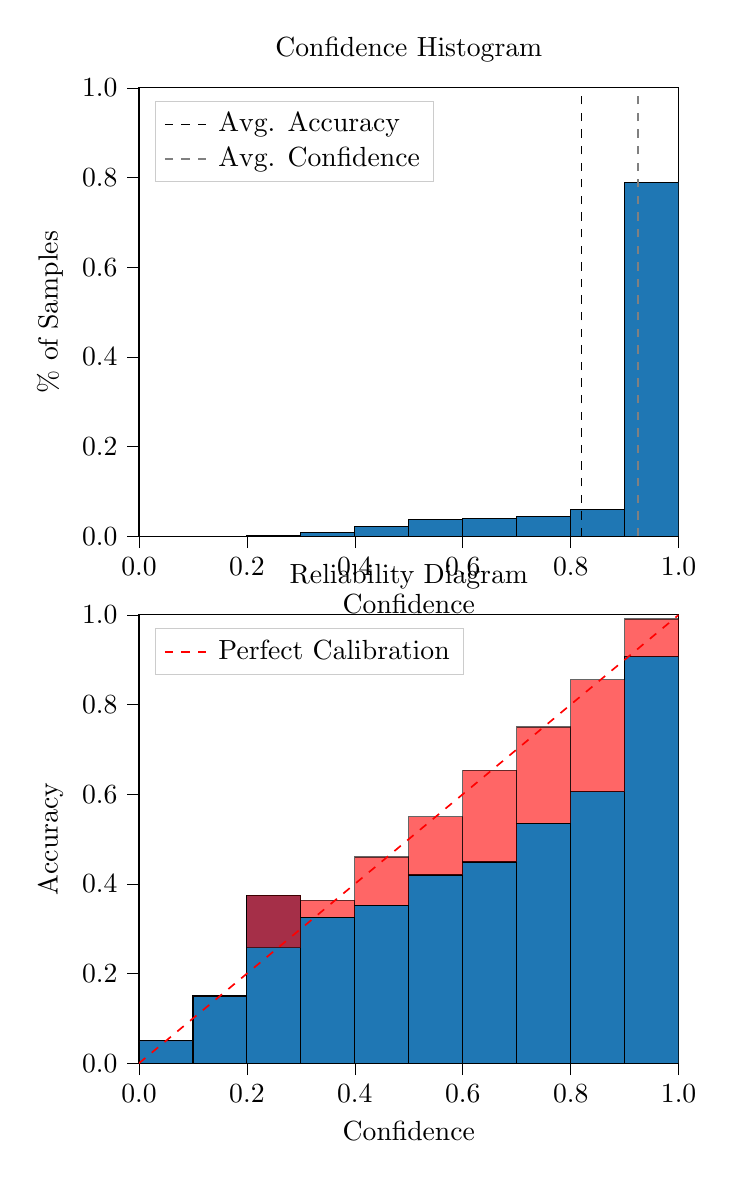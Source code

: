 % This file was created by tikzplotlib v0.9.8.
\begin{tikzpicture}

\definecolor{color0}{rgb}{0.122,0.467,0.706}

\begin{groupplot}[group style={group size=1 by 2}]
\nextgroupplot[
legend cell align={left},
legend style={
  fill opacity=0.8,
  draw opacity=1,
  text opacity=1,
  at={(0.03,0.97)},
  anchor=north west,
  draw=white!80!black
},
tick align=outside,
tick pos=left,
title={Confidence Histogram},
x grid style={white!69.02!black},
xlabel={Confidence},
xmin=0, xmax=1,
xtick style={color=black},
xtick={0,0.2,0.4,0.6,0.8,1},
xticklabels={0.0,0.2,0.4,0.6,0.8,1.0},
y grid style={white!69.02!black},
ylabel={\% of Samples},
ymin=0, ymax=1,
ytick style={color=black},
ytick={0,0.2,0.4,0.6,0.8,1},
yticklabels={0.0,0.2,0.4,0.6,0.8,1.0}
]
\draw[draw=black,fill=color0] (axis cs:-6.939e-18,0) rectangle (axis cs:0.1,0);
\draw[draw=black,fill=color0] (axis cs:0.1,0) rectangle (axis cs:0.2,0);
\draw[draw=black,fill=color0] (axis cs:0.2,0) rectangle (axis cs:0.3,0.001);
\draw[draw=black,fill=color0] (axis cs:0.3,0) rectangle (axis cs:0.4,0.009);
\draw[draw=black,fill=color0] (axis cs:0.4,0) rectangle (axis cs:0.5,0.021);
\draw[draw=black,fill=color0] (axis cs:0.5,0) rectangle (axis cs:0.6,0.037);
\draw[draw=black,fill=color0] (axis cs:0.6,0) rectangle (axis cs:0.7,0.039);
\draw[draw=black,fill=color0] (axis cs:0.7,0) rectangle (axis cs:0.8,0.044);
\draw[draw=black,fill=color0] (axis cs:0.8,0) rectangle (axis cs:0.9,0.06);
\draw[draw=black,fill=color0] (axis cs:0.9,0) rectangle (axis cs:1,0.789);
\addplot [semithick, black, dashed]
table {%
0.82 0
0.82 1
};
\addlegendentry{Avg. Accuracy}
\addplot [semithick, white!50.196!black, dashed]
table {%
0.925 0
0.925 1
};
\addlegendentry{Avg. Confidence}

\nextgroupplot[
legend cell align={left},
legend style={
  fill opacity=0.8,
  draw opacity=1,
  text opacity=1,
  at={(0.03,0.97)},
  anchor=north west,
  draw=white!80!black
},
tick align=outside,
tick pos=left,
title={Reliability Diagram},
x grid style={white!69.02!black},
xlabel={Confidence},
xmin=0, xmax=1,
xtick style={color=black},
xtick={0,0.2,0.4,0.6,0.8,1},
xticklabels={0.0,0.2,0.4,0.6,0.8,1.0},
y grid style={white!69.02!black},
ylabel={Accuracy},
ymin=0, ymax=1,
ytick style={color=black},
ytick={0,0.2,0.4,0.6,0.8,1},
yticklabels={0.0,0.2,0.4,0.6,0.8,1.0}
]
\draw[draw=black,fill=color0] (axis cs:-6.939e-18,0) rectangle (axis cs:0.1,0.05);
\draw[draw=black,fill=color0] (axis cs:0.1,0) rectangle (axis cs:0.2,0.15);
\draw[draw=black,fill=color0] (axis cs:0.2,0) rectangle (axis cs:0.3,0.375);
\draw[draw=black,fill=color0] (axis cs:0.3,0) rectangle (axis cs:0.4,0.326);
\draw[draw=black,fill=color0] (axis cs:0.4,0) rectangle (axis cs:0.5,0.352);
\draw[draw=black,fill=color0] (axis cs:0.5,0) rectangle (axis cs:0.6,0.42);
\draw[draw=black,fill=color0] (axis cs:0.6,0) rectangle (axis cs:0.7,0.449);
\draw[draw=black,fill=color0] (axis cs:0.7,0) rectangle (axis cs:0.8,0.535);
\draw[draw=black,fill=color0] (axis cs:0.8,0) rectangle (axis cs:0.9,0.606);
\draw[draw=black,fill=color0] (axis cs:0.9,0) rectangle (axis cs:1,0.907);
\draw[draw=black,fill=red,opacity=0.6] (axis cs:-6.939e-18,0.05) rectangle (axis cs:0.1,0.05);
\draw[draw=black,fill=red,opacity=0.6] (axis cs:0.1,0.15) rectangle (axis cs:0.2,0.15);
\draw[draw=black,fill=red,opacity=0.6] (axis cs:0.2,0.375) rectangle (axis cs:0.3,0.258);
\draw[draw=black,fill=red,opacity=0.6] (axis cs:0.3,0.326) rectangle (axis cs:0.4,0.364);
\draw[draw=black,fill=red,opacity=0.6] (axis cs:0.4,0.352) rectangle (axis cs:0.5,0.46);
\draw[draw=black,fill=red,opacity=0.6] (axis cs:0.5,0.42) rectangle (axis cs:0.6,0.55);
\draw[draw=black,fill=red,opacity=0.6] (axis cs:0.6,0.449) rectangle (axis cs:0.7,0.653);
\draw[draw=black,fill=red,opacity=0.6] (axis cs:0.7,0.535) rectangle (axis cs:0.8,0.75);
\draw[draw=black,fill=red,opacity=0.6] (axis cs:0.8,0.606) rectangle (axis cs:0.9,0.855);
\draw[draw=black,fill=red,opacity=0.6] (axis cs:0.9,0.907) rectangle (axis cs:1,0.991);
\addplot [semithick, red, dashed]
table {%
0 0
1 1
};
\addlegendentry{Perfect Calibration}
\end{groupplot}

\end{tikzpicture}
